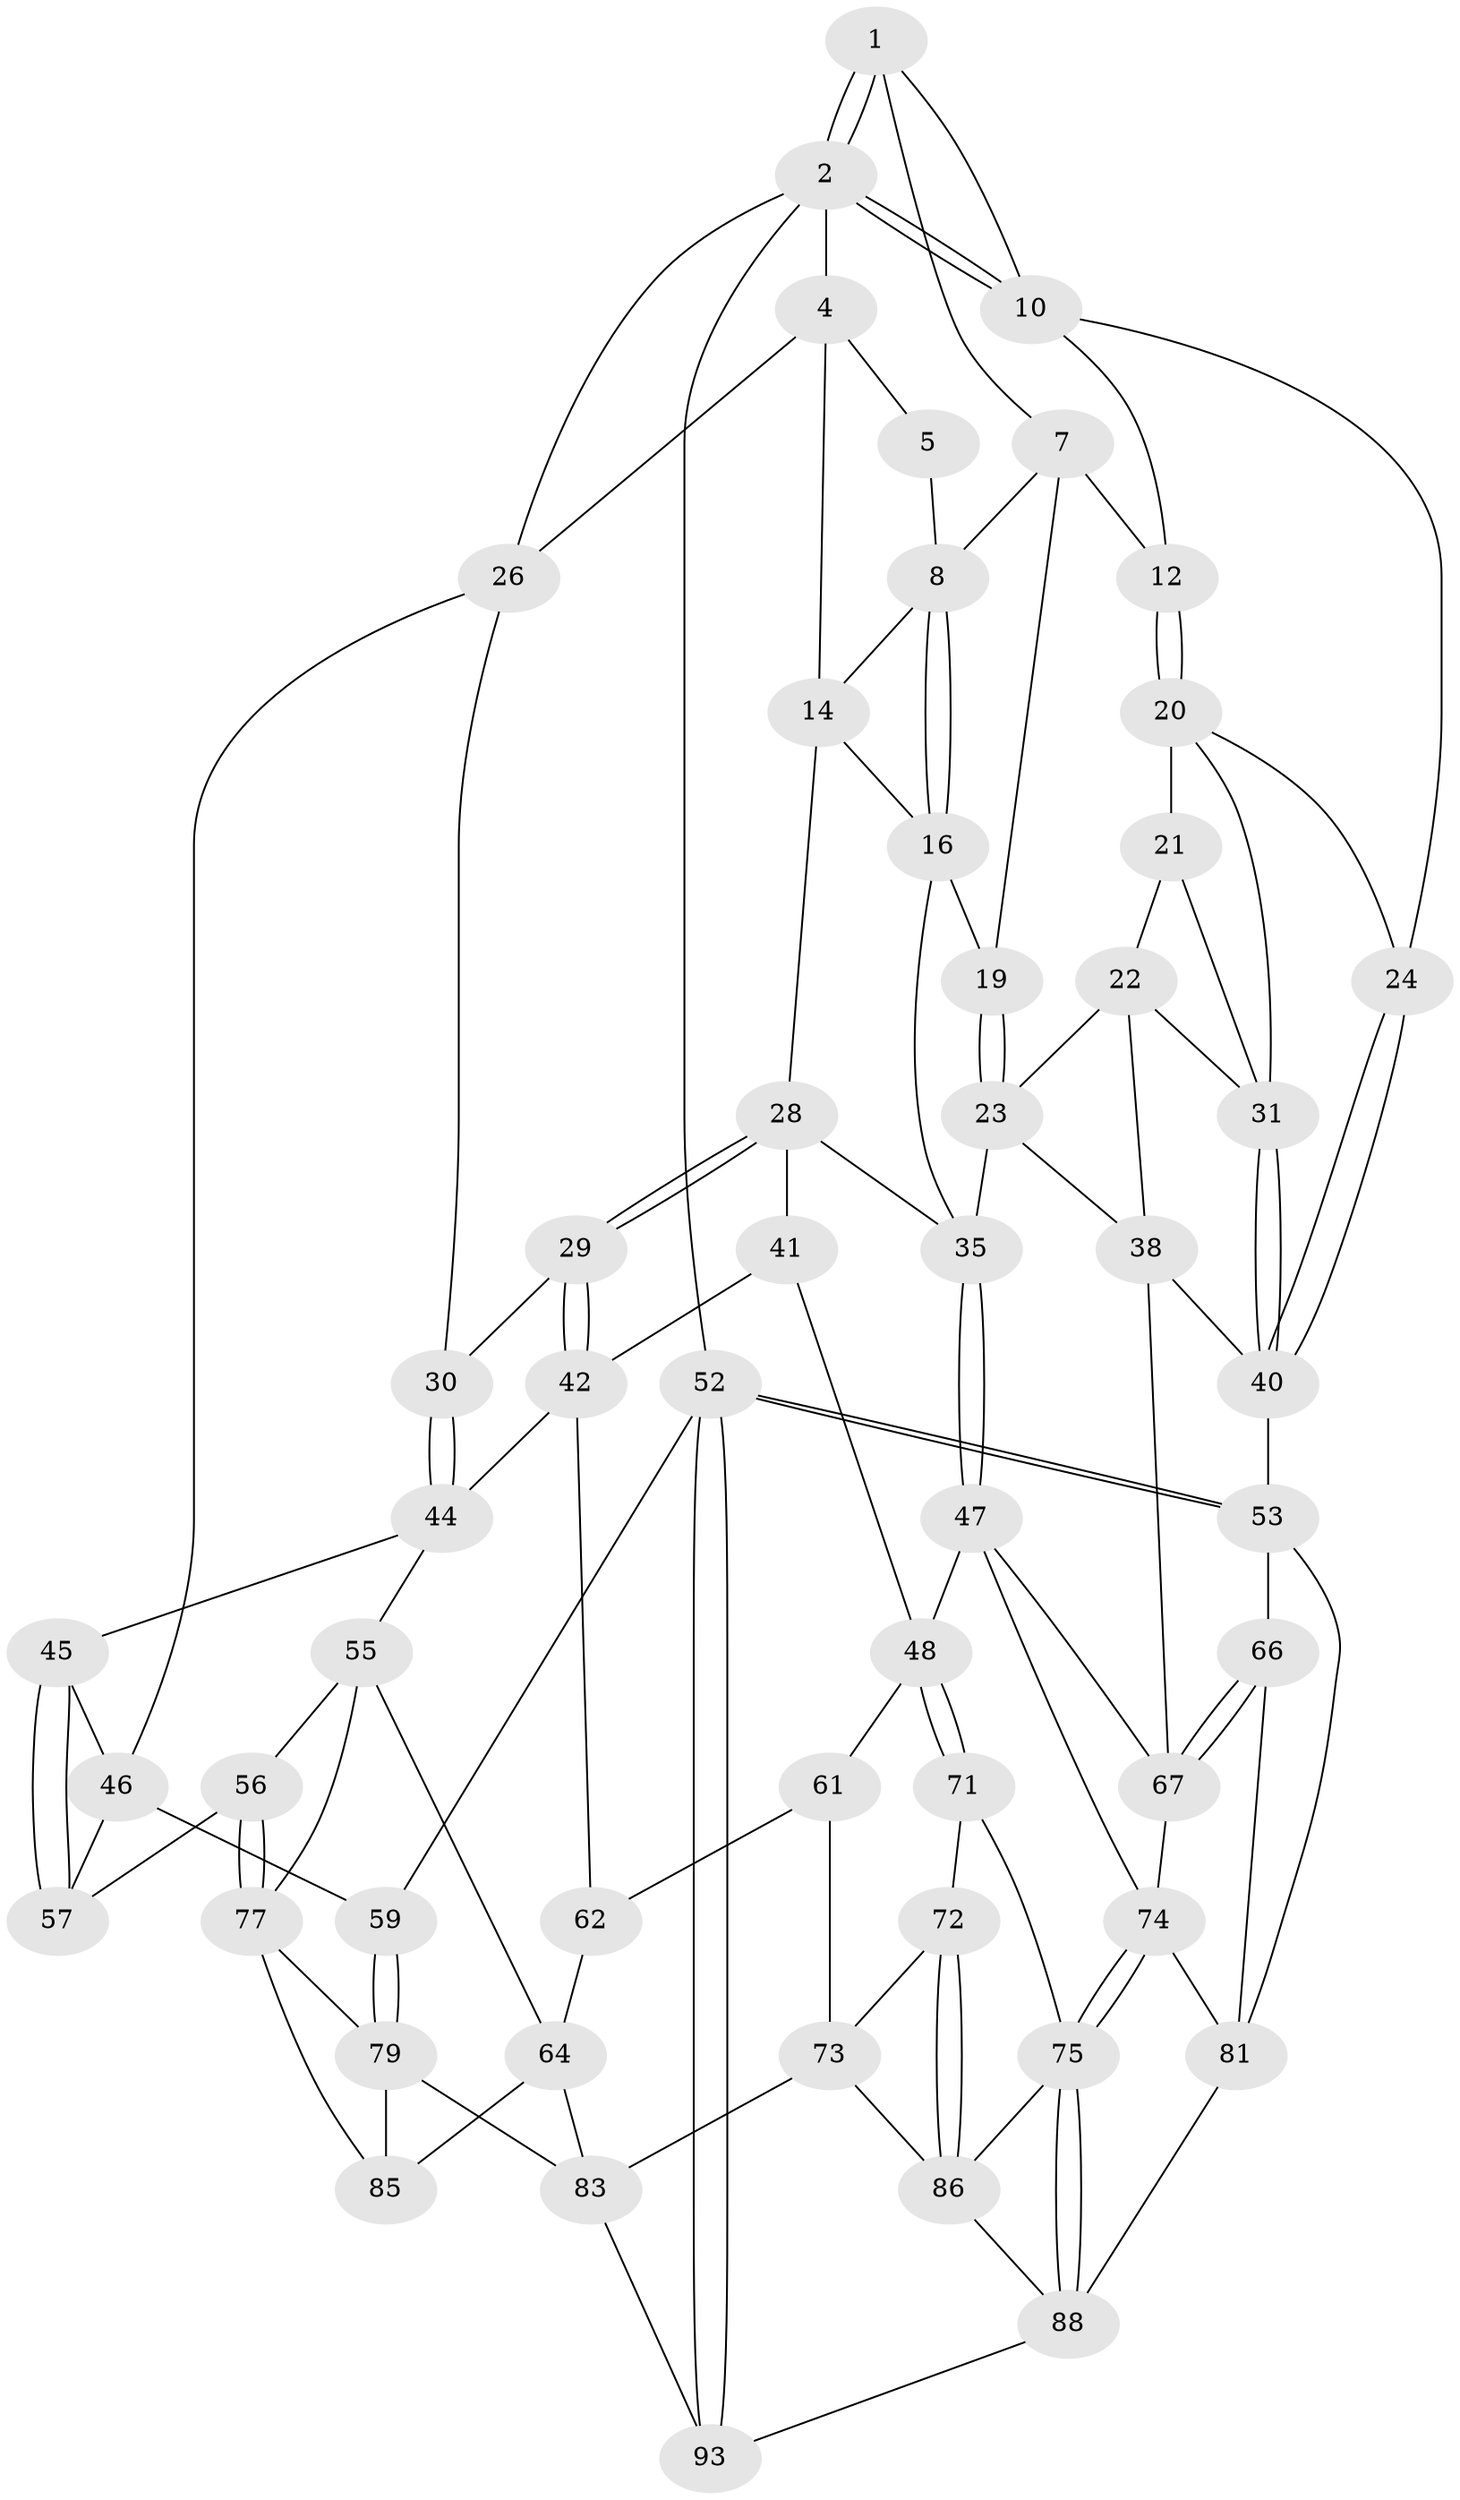 // original degree distribution, {3: 0.02127659574468085, 6: 0.19148936170212766, 5: 0.574468085106383, 4: 0.2127659574468085}
// Generated by graph-tools (version 1.1) at 2025/11/02/27/25 16:11:51]
// undirected, 55 vertices, 121 edges
graph export_dot {
graph [start="1"]
  node [color=gray90,style=filled];
  1 [pos="+0.723710615051888+0",super="+6"];
  2 [pos="+1+0",super="+3"];
  4 [pos="+0.17794189361239424+0",super="+15"];
  5 [pos="+0.4417600231714576+0"];
  7 [pos="+0.7069104453032754+0.015361956372558655",super="+13"];
  8 [pos="+0.4999024706255228+0.11709254149189537",super="+9"];
  10 [pos="+1+0",super="+11"];
  12 [pos="+0.8232556580973993+0.19586099508555874"];
  14 [pos="+0.329423260749043+0.16910124601212131",super="+18"];
  16 [pos="+0.5714048343719975+0.24961622766818392",super="+17"];
  19 [pos="+0.5939828420938889+0.2532919860785588"];
  20 [pos="+0.8272304854458897+0.20366842116084197",super="+25"];
  21 [pos="+0.7128306719817478+0.2853401495730714"];
  22 [pos="+0.69408309559531+0.295390601466132",super="+33"];
  23 [pos="+0.6149947719459109+0.2844017614257153",super="+34"];
  24 [pos="+1+0.02273107663409962"];
  26 [pos="+0.20629170073888853+0.2692363368778932",super="+27"];
  28 [pos="+0.37567055034720614+0.3587102785072253",super="+37"];
  29 [pos="+0.31123353754938293+0.40964103681752057"];
  30 [pos="+0.21845383763165988+0.3659835637764907"];
  31 [pos="+0.875467069545537+0.3202628259125682",super="+32"];
  35 [pos="+0.6093150374469076+0.5315228575668773",super="+36"];
  38 [pos="+0.7474662594869477+0.4785512533071333",super="+39"];
  40 [pos="+1+0.5388948286271811",super="+43"];
  41 [pos="+0.35467175961928793+0.5130896356783794"];
  42 [pos="+0.34024055441744966+0.510146884236202",super="+50"];
  44 [pos="+0.12385108865742539+0.47400945241485426",super="+51"];
  45 [pos="+0.11380307098808333+0.4750445057135672"];
  46 [pos="+0+0.32009195072065777",super="+58"];
  47 [pos="+0.5913806438529512+0.5649394688370656",super="+69"];
  48 [pos="+0.5797260491644345+0.5725031020146552",super="+49"];
  52 [pos="+1+1",super="+60"];
  53 [pos="+1+1",super="+54"];
  55 [pos="+0.2347299342349875+0.5699712932709088",super="+65"];
  56 [pos="+0.11221846698547217+0.6841720387450994"];
  57 [pos="+0.049828184487650605+0.6585866089978991"];
  59 [pos="+0+0.7918936341238683"];
  61 [pos="+0.446224155648138+0.6559032740882236",super="+70"];
  62 [pos="+0.31982155888478825+0.6055542079095823",super="+63"];
  64 [pos="+0.2766599012401087+0.7369971155302789",super="+84"];
  66 [pos="+0.9043429553568421+0.7016469227287672"];
  67 [pos="+0.8808442088472208+0.6982965645462864",super="+68"];
  71 [pos="+0.5641859318097763+0.7225425425888966"];
  72 [pos="+0.5205824153522765+0.7877682125358147"];
  73 [pos="+0.39869869492360077+0.7319870121662612",super="+82"];
  74 [pos="+0.697352628977989+0.840374676408677",super="+80"];
  75 [pos="+0.6884464777797782+0.8561908050519491",super="+76"];
  77 [pos="+0.14314390603766616+0.7234596614964818",super="+78"];
  79 [pos="+0+0.8081164309598915",super="+90"];
  81 [pos="+0.8524653241372148+0.8359704156388396",super="+92"];
  83 [pos="+0.2692499876484886+0.9097204158277902",super="+91"];
  85 [pos="+0.12746551617276985+0.8156306863274971"];
  86 [pos="+0.5212029773945445+0.8205065836229406",super="+87"];
  88 [pos="+0.6822774762862043+0.9527516084966767",super="+89"];
  93 [pos="+0.6265517757806358+1",super="+94"];
  1 -- 2;
  1 -- 2;
  1 -- 7;
  1 -- 10;
  2 -- 10;
  2 -- 10;
  2 -- 52 [weight=2];
  2 -- 26;
  2 -- 4;
  4 -- 5;
  4 -- 26;
  4 -- 14;
  5 -- 8;
  7 -- 8;
  7 -- 19;
  7 -- 12;
  8 -- 16;
  8 -- 16;
  8 -- 14;
  10 -- 24;
  10 -- 12;
  12 -- 20;
  12 -- 20;
  14 -- 28;
  14 -- 16;
  16 -- 19;
  16 -- 35;
  19 -- 23;
  19 -- 23;
  20 -- 21;
  20 -- 24;
  20 -- 31;
  21 -- 22;
  21 -- 31;
  22 -- 23;
  22 -- 38;
  22 -- 31;
  23 -- 35;
  23 -- 38;
  24 -- 40;
  24 -- 40;
  26 -- 30;
  26 -- 46;
  28 -- 29;
  28 -- 29;
  28 -- 41;
  28 -- 35;
  29 -- 30;
  29 -- 42;
  29 -- 42;
  30 -- 44;
  30 -- 44;
  31 -- 40;
  31 -- 40;
  35 -- 47;
  35 -- 47;
  38 -- 40;
  38 -- 67;
  40 -- 53;
  41 -- 42;
  41 -- 48;
  42 -- 44;
  42 -- 62;
  44 -- 45;
  44 -- 55;
  45 -- 46;
  45 -- 57;
  45 -- 57;
  46 -- 57;
  46 -- 59;
  47 -- 48;
  47 -- 74;
  47 -- 67;
  48 -- 71;
  48 -- 71;
  48 -- 61;
  52 -- 53;
  52 -- 53;
  52 -- 93 [weight=2];
  52 -- 93;
  52 -- 59;
  53 -- 81;
  53 -- 66;
  55 -- 56;
  55 -- 64;
  55 -- 77;
  56 -- 57;
  56 -- 77;
  56 -- 77;
  59 -- 79;
  59 -- 79;
  61 -- 62 [weight=2];
  61 -- 73;
  62 -- 64;
  64 -- 83;
  64 -- 85;
  66 -- 67;
  66 -- 67;
  66 -- 81;
  67 -- 74;
  71 -- 72;
  71 -- 75;
  72 -- 73;
  72 -- 86;
  72 -- 86;
  73 -- 83;
  73 -- 86;
  74 -- 75;
  74 -- 75;
  74 -- 81;
  75 -- 88;
  75 -- 88;
  75 -- 86;
  77 -- 85;
  77 -- 79;
  79 -- 83;
  79 -- 85;
  81 -- 88;
  83 -- 93;
  86 -- 88;
  88 -- 93;
}
